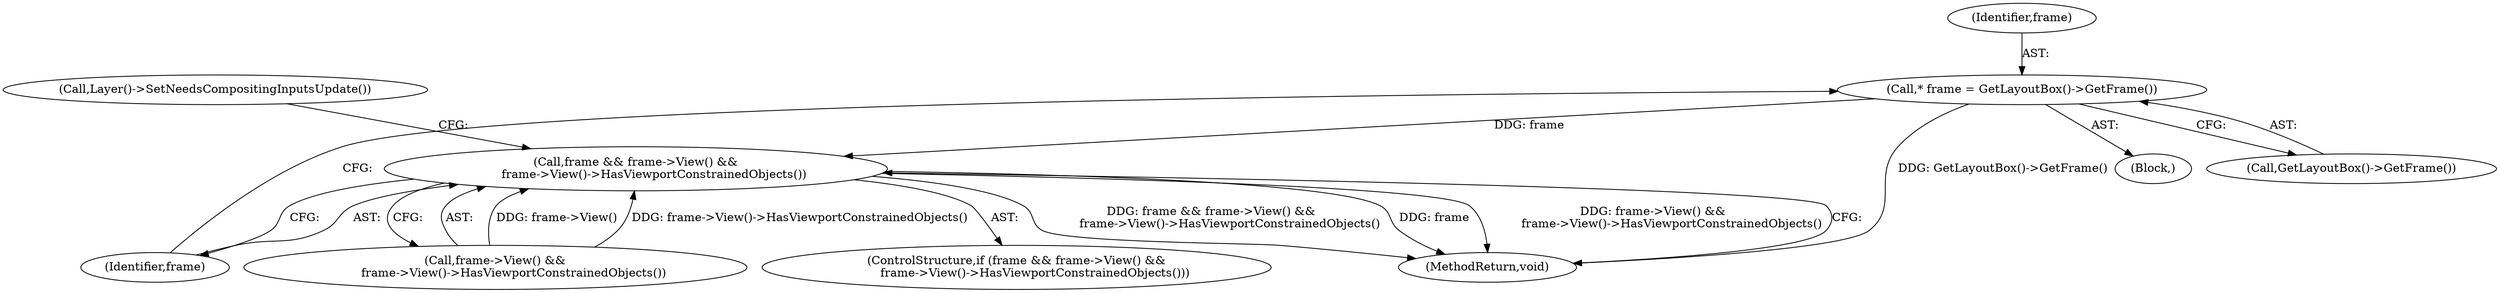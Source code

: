 digraph "0_Chrome_5472db1c7eca35822219d03be5c817d9a9258c11@pointer" {
"1000146" [label="(Call,* frame = GetLayoutBox()->GetFrame())"];
"1000150" [label="(Call,frame && frame->View() &&\n          frame->View()->HasViewportConstrainedObjects())"];
"1000151" [label="(Identifier,frame)"];
"1000144" [label="(Block,)"];
"1000147" [label="(Identifier,frame)"];
"1000152" [label="(Call,frame->View() &&\n          frame->View()->HasViewportConstrainedObjects())"];
"1000150" [label="(Call,frame && frame->View() &&\n          frame->View()->HasViewportConstrainedObjects())"];
"1000146" [label="(Call,* frame = GetLayoutBox()->GetFrame())"];
"1000149" [label="(ControlStructure,if (frame && frame->View() &&\n          frame->View()->HasViewportConstrainedObjects()))"];
"1000156" [label="(Call,Layer()->SetNeedsCompositingInputsUpdate())"];
"1000148" [label="(Call,GetLayoutBox()->GetFrame())"];
"1000160" [label="(MethodReturn,void)"];
"1000146" -> "1000144"  [label="AST: "];
"1000146" -> "1000148"  [label="CFG: "];
"1000147" -> "1000146"  [label="AST: "];
"1000148" -> "1000146"  [label="AST: "];
"1000151" -> "1000146"  [label="CFG: "];
"1000146" -> "1000160"  [label="DDG: GetLayoutBox()->GetFrame()"];
"1000146" -> "1000150"  [label="DDG: frame"];
"1000150" -> "1000149"  [label="AST: "];
"1000150" -> "1000151"  [label="CFG: "];
"1000150" -> "1000152"  [label="CFG: "];
"1000151" -> "1000150"  [label="AST: "];
"1000152" -> "1000150"  [label="AST: "];
"1000156" -> "1000150"  [label="CFG: "];
"1000160" -> "1000150"  [label="CFG: "];
"1000150" -> "1000160"  [label="DDG: frame && frame->View() &&\n          frame->View()->HasViewportConstrainedObjects()"];
"1000150" -> "1000160"  [label="DDG: frame"];
"1000150" -> "1000160"  [label="DDG: frame->View() &&\n          frame->View()->HasViewportConstrainedObjects()"];
"1000152" -> "1000150"  [label="DDG: frame->View()"];
"1000152" -> "1000150"  [label="DDG: frame->View()->HasViewportConstrainedObjects()"];
}
